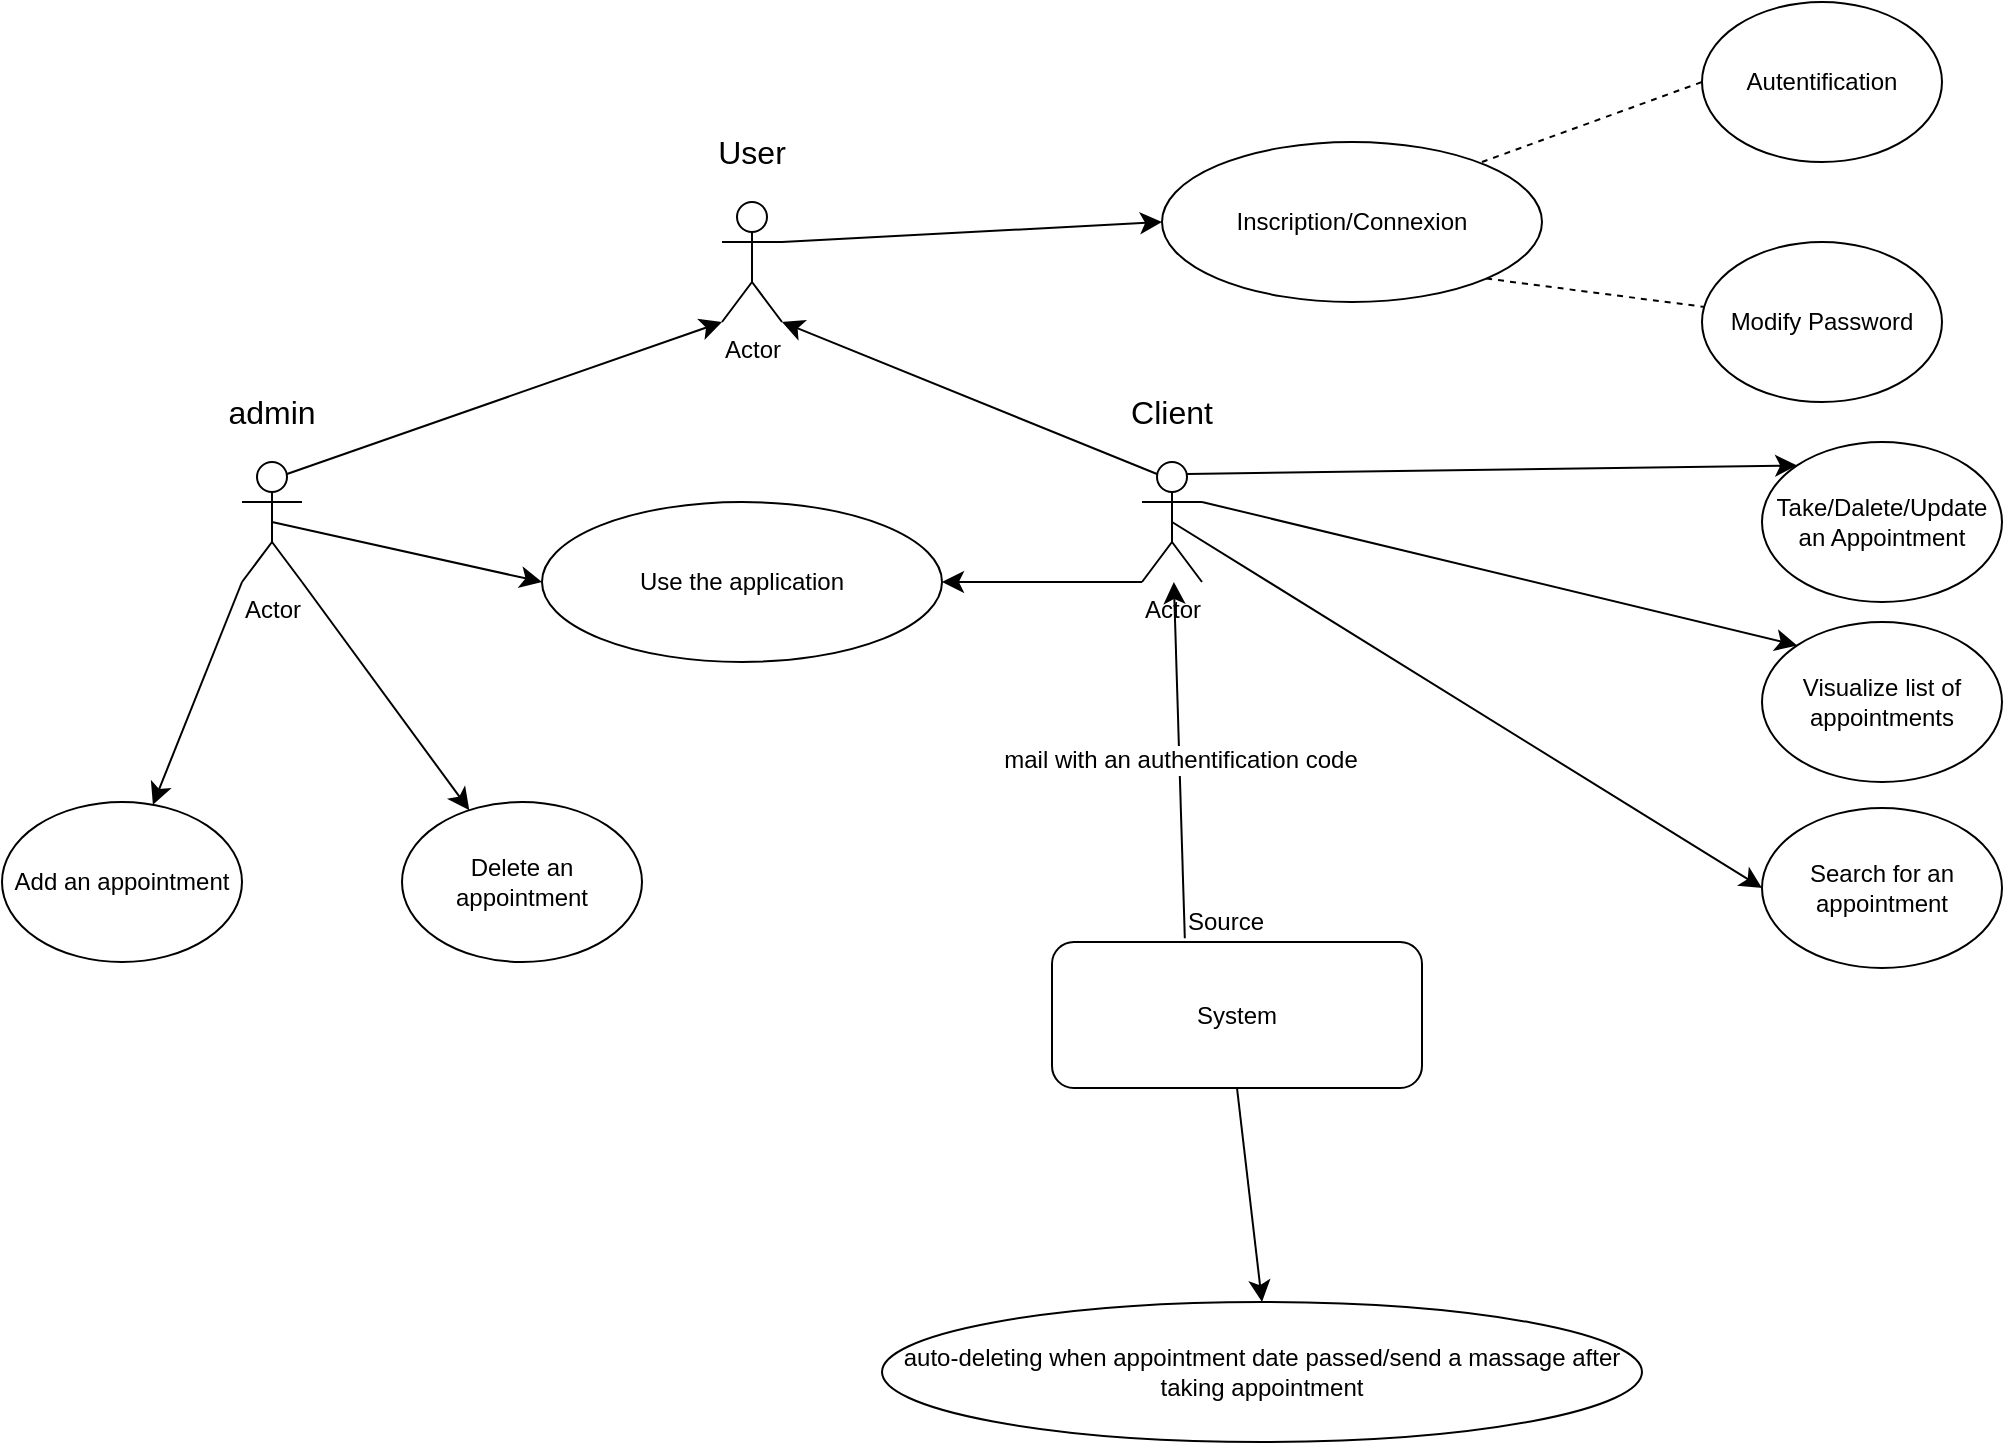 <mxfile version="24.2.2" type="github">
  <diagram name="Page-1" id="e7e014a7-5840-1c2e-5031-d8a46d1fe8dd">
    <mxGraphModel dx="714" dy="1231" grid="1" gridSize="10" guides="1" tooltips="1" connect="1" arrows="1" fold="1" page="1" pageScale="1" pageWidth="1169" pageHeight="826" background="none" math="0" shadow="0">
      <root>
        <mxCell id="0" />
        <mxCell id="1" parent="0" />
        <mxCell id="DnG9p90J1fAoUzaRt4j_-64" style="edgeStyle=none;curved=1;rounded=0;orthogonalLoop=1;jettySize=auto;html=1;exitX=1;exitY=0.333;exitDx=0;exitDy=0;exitPerimeter=0;entryX=0;entryY=0.5;entryDx=0;entryDy=0;fontSize=12;startSize=8;endSize=8;" edge="1" parent="1" source="DnG9p90J1fAoUzaRt4j_-42" target="DnG9p90J1fAoUzaRt4j_-63">
          <mxGeometry relative="1" as="geometry" />
        </mxCell>
        <mxCell id="DnG9p90J1fAoUzaRt4j_-42" value="Actor" style="shape=umlActor;verticalLabelPosition=bottom;verticalAlign=top;html=1;outlineConnect=0;" vertex="1" parent="1">
          <mxGeometry x="380" y="30" width="30" height="60" as="geometry" />
        </mxCell>
        <mxCell id="DnG9p90J1fAoUzaRt4j_-76" style="edgeStyle=none;curved=1;rounded=0;orthogonalLoop=1;jettySize=auto;html=1;exitX=0;exitY=1;exitDx=0;exitDy=0;exitPerimeter=0;fontSize=12;startSize=8;endSize=8;" edge="1" parent="1" source="DnG9p90J1fAoUzaRt4j_-44" target="DnG9p90J1fAoUzaRt4j_-75">
          <mxGeometry relative="1" as="geometry" />
        </mxCell>
        <mxCell id="DnG9p90J1fAoUzaRt4j_-79" style="edgeStyle=none;curved=1;rounded=0;orthogonalLoop=1;jettySize=auto;html=1;exitX=0.5;exitY=0.5;exitDx=0;exitDy=0;exitPerimeter=0;entryX=0;entryY=0.5;entryDx=0;entryDy=0;fontSize=12;startSize=8;endSize=8;" edge="1" parent="1" source="DnG9p90J1fAoUzaRt4j_-44" target="DnG9p90J1fAoUzaRt4j_-45">
          <mxGeometry relative="1" as="geometry" />
        </mxCell>
        <mxCell id="DnG9p90J1fAoUzaRt4j_-80" style="edgeStyle=none;curved=1;rounded=0;orthogonalLoop=1;jettySize=auto;html=1;exitX=1;exitY=1;exitDx=0;exitDy=0;exitPerimeter=0;fontSize=12;startSize=8;endSize=8;" edge="1" parent="1" source="DnG9p90J1fAoUzaRt4j_-44" target="DnG9p90J1fAoUzaRt4j_-77">
          <mxGeometry relative="1" as="geometry" />
        </mxCell>
        <mxCell id="DnG9p90J1fAoUzaRt4j_-44" value="Actor" style="shape=umlActor;verticalLabelPosition=bottom;verticalAlign=top;html=1;outlineConnect=0;" vertex="1" parent="1">
          <mxGeometry x="140" y="160" width="30" height="60" as="geometry" />
        </mxCell>
        <mxCell id="DnG9p90J1fAoUzaRt4j_-45" value="Use the application" style="ellipse;whiteSpace=wrap;html=1;" vertex="1" parent="1">
          <mxGeometry x="290" y="180" width="200" height="80" as="geometry" />
        </mxCell>
        <mxCell id="DnG9p90J1fAoUzaRt4j_-48" value="admin" style="text;html=1;align=center;verticalAlign=middle;whiteSpace=wrap;rounded=0;fontSize=16;" vertex="1" parent="1">
          <mxGeometry x="125" y="120" width="60" height="30" as="geometry" />
        </mxCell>
        <mxCell id="DnG9p90J1fAoUzaRt4j_-50" value="User" style="text;html=1;align=center;verticalAlign=middle;whiteSpace=wrap;rounded=0;fontSize=16;" vertex="1" parent="1">
          <mxGeometry x="365" y="-10" width="60" height="30" as="geometry" />
        </mxCell>
        <mxCell id="DnG9p90J1fAoUzaRt4j_-61" style="edgeStyle=none;curved=1;rounded=0;orthogonalLoop=1;jettySize=auto;html=1;exitX=0;exitY=1;exitDx=0;exitDy=0;exitPerimeter=0;entryX=1;entryY=0.5;entryDx=0;entryDy=0;fontSize=12;startSize=8;endSize=8;" edge="1" parent="1" source="DnG9p90J1fAoUzaRt4j_-51" target="DnG9p90J1fAoUzaRt4j_-45">
          <mxGeometry relative="1" as="geometry" />
        </mxCell>
        <mxCell id="DnG9p90J1fAoUzaRt4j_-72" style="edgeStyle=none;curved=1;rounded=0;orthogonalLoop=1;jettySize=auto;html=1;exitX=0.75;exitY=0.1;exitDx=0;exitDy=0;exitPerimeter=0;entryX=0;entryY=0;entryDx=0;entryDy=0;fontSize=12;startSize=8;endSize=8;" edge="1" parent="1" source="DnG9p90J1fAoUzaRt4j_-51" target="DnG9p90J1fAoUzaRt4j_-69">
          <mxGeometry relative="1" as="geometry" />
        </mxCell>
        <mxCell id="DnG9p90J1fAoUzaRt4j_-73" style="edgeStyle=none;curved=1;rounded=0;orthogonalLoop=1;jettySize=auto;html=1;exitX=1;exitY=0.333;exitDx=0;exitDy=0;exitPerimeter=0;entryX=0;entryY=0;entryDx=0;entryDy=0;fontSize=12;startSize=8;endSize=8;" edge="1" parent="1" source="DnG9p90J1fAoUzaRt4j_-51" target="DnG9p90J1fAoUzaRt4j_-71">
          <mxGeometry relative="1" as="geometry" />
        </mxCell>
        <mxCell id="DnG9p90J1fAoUzaRt4j_-74" style="edgeStyle=none;curved=1;rounded=0;orthogonalLoop=1;jettySize=auto;html=1;exitX=0.5;exitY=0.5;exitDx=0;exitDy=0;exitPerimeter=0;entryX=0;entryY=0.5;entryDx=0;entryDy=0;fontSize=12;startSize=8;endSize=8;" edge="1" parent="1" source="DnG9p90J1fAoUzaRt4j_-51" target="DnG9p90J1fAoUzaRt4j_-70">
          <mxGeometry relative="1" as="geometry" />
        </mxCell>
        <mxCell id="DnG9p90J1fAoUzaRt4j_-51" value="Actor" style="shape=umlActor;verticalLabelPosition=bottom;verticalAlign=top;html=1;outlineConnect=0;" vertex="1" parent="1">
          <mxGeometry x="590" y="160" width="30" height="60" as="geometry" />
        </mxCell>
        <mxCell id="DnG9p90J1fAoUzaRt4j_-57" style="edgeStyle=none;curved=1;rounded=0;orthogonalLoop=1;jettySize=auto;html=1;exitX=0.75;exitY=0.1;exitDx=0;exitDy=0;exitPerimeter=0;entryX=0;entryY=1;entryDx=0;entryDy=0;entryPerimeter=0;fontSize=12;startSize=8;endSize=8;" edge="1" parent="1" source="DnG9p90J1fAoUzaRt4j_-44" target="DnG9p90J1fAoUzaRt4j_-42">
          <mxGeometry relative="1" as="geometry" />
        </mxCell>
        <mxCell id="DnG9p90J1fAoUzaRt4j_-59" value="Client" style="text;html=1;align=center;verticalAlign=middle;whiteSpace=wrap;rounded=0;fontSize=16;" vertex="1" parent="1">
          <mxGeometry x="575" y="120" width="60" height="30" as="geometry" />
        </mxCell>
        <mxCell id="DnG9p90J1fAoUzaRt4j_-62" style="edgeStyle=none;curved=1;rounded=0;orthogonalLoop=1;jettySize=auto;html=1;exitX=0.25;exitY=0.1;exitDx=0;exitDy=0;exitPerimeter=0;entryX=1;entryY=1;entryDx=0;entryDy=0;entryPerimeter=0;fontSize=12;startSize=8;endSize=8;" edge="1" parent="1" source="DnG9p90J1fAoUzaRt4j_-51" target="DnG9p90J1fAoUzaRt4j_-42">
          <mxGeometry relative="1" as="geometry" />
        </mxCell>
        <mxCell id="DnG9p90J1fAoUzaRt4j_-63" value="Inscription/Connexion" style="ellipse;whiteSpace=wrap;html=1;" vertex="1" parent="1">
          <mxGeometry x="600" width="190" height="80" as="geometry" />
        </mxCell>
        <mxCell id="DnG9p90J1fAoUzaRt4j_-65" value="Modify Password" style="ellipse;whiteSpace=wrap;html=1;" vertex="1" parent="1">
          <mxGeometry x="870" y="50" width="120" height="80" as="geometry" />
        </mxCell>
        <mxCell id="DnG9p90J1fAoUzaRt4j_-66" value="Autentification" style="ellipse;whiteSpace=wrap;html=1;" vertex="1" parent="1">
          <mxGeometry x="870" y="-70" width="120" height="80" as="geometry" />
        </mxCell>
        <mxCell id="DnG9p90J1fAoUzaRt4j_-69" value="Take/Dalete/Update an Appointment" style="ellipse;whiteSpace=wrap;html=1;" vertex="1" parent="1">
          <mxGeometry x="900" y="150" width="120" height="80" as="geometry" />
        </mxCell>
        <mxCell id="DnG9p90J1fAoUzaRt4j_-70" value="Search for an appointment" style="ellipse;whiteSpace=wrap;html=1;" vertex="1" parent="1">
          <mxGeometry x="900" y="333" width="120" height="80" as="geometry" />
        </mxCell>
        <mxCell id="DnG9p90J1fAoUzaRt4j_-71" value="Visualize list of appointments" style="ellipse;whiteSpace=wrap;html=1;" vertex="1" parent="1">
          <mxGeometry x="900" y="240" width="120" height="80" as="geometry" />
        </mxCell>
        <mxCell id="DnG9p90J1fAoUzaRt4j_-75" value="Add an appointment" style="ellipse;whiteSpace=wrap;html=1;" vertex="1" parent="1">
          <mxGeometry x="20" y="330" width="120" height="80" as="geometry" />
        </mxCell>
        <mxCell id="DnG9p90J1fAoUzaRt4j_-77" value="Delete an appointment" style="ellipse;whiteSpace=wrap;html=1;" vertex="1" parent="1">
          <mxGeometry x="220" y="330" width="120" height="80" as="geometry" />
        </mxCell>
        <mxCell id="DnG9p90J1fAoUzaRt4j_-89" style="edgeStyle=none;curved=1;rounded=0;orthogonalLoop=1;jettySize=auto;html=1;exitX=0.5;exitY=1;exitDx=0;exitDy=0;entryX=0.5;entryY=0;entryDx=0;entryDy=0;fontSize=12;startSize=8;endSize=8;" edge="1" parent="1" source="DnG9p90J1fAoUzaRt4j_-82" target="DnG9p90J1fAoUzaRt4j_-83">
          <mxGeometry relative="1" as="geometry" />
        </mxCell>
        <mxCell id="DnG9p90J1fAoUzaRt4j_-82" value="System" style="rounded=1;whiteSpace=wrap;html=1;" vertex="1" parent="1">
          <mxGeometry x="545" y="400" width="185" height="73" as="geometry" />
        </mxCell>
        <mxCell id="DnG9p90J1fAoUzaRt4j_-83" value="auto-deleting when appointment date passed/send a massage after taking appointment" style="ellipse;whiteSpace=wrap;html=1;" vertex="1" parent="1">
          <mxGeometry x="460" y="580" width="380" height="70" as="geometry" />
        </mxCell>
        <mxCell id="DnG9p90J1fAoUzaRt4j_-90" value="" style="endArrow=classic;html=1;rounded=0;fontSize=12;startSize=8;endSize=8;curved=1;exitX=0.359;exitY=-0.026;exitDx=0;exitDy=0;exitPerimeter=0;" edge="1" parent="1" source="DnG9p90J1fAoUzaRt4j_-82" target="DnG9p90J1fAoUzaRt4j_-51">
          <mxGeometry relative="1" as="geometry">
            <mxPoint x="545" y="340" as="sourcePoint" />
            <mxPoint x="650" y="270" as="targetPoint" />
          </mxGeometry>
        </mxCell>
        <mxCell id="DnG9p90J1fAoUzaRt4j_-91" value="mail with an authentification code" style="edgeLabel;resizable=0;html=1;fontSize=12;;align=center;verticalAlign=middle;" connectable="0" vertex="1" parent="DnG9p90J1fAoUzaRt4j_-90">
          <mxGeometry relative="1" as="geometry" />
        </mxCell>
        <mxCell id="DnG9p90J1fAoUzaRt4j_-92" value="Source" style="edgeLabel;resizable=0;html=1;fontSize=12;;align=left;verticalAlign=bottom;" connectable="0" vertex="1" parent="DnG9p90J1fAoUzaRt4j_-90">
          <mxGeometry x="-1" relative="1" as="geometry" />
        </mxCell>
        <mxCell id="DnG9p90J1fAoUzaRt4j_-96" value="" style="endArrow=none;dashed=1;html=1;rounded=0;fontSize=12;startSize=8;endSize=8;curved=1;entryX=0;entryY=0.5;entryDx=0;entryDy=0;" edge="1" parent="1" target="DnG9p90J1fAoUzaRt4j_-66">
          <mxGeometry width="50" height="50" relative="1" as="geometry">
            <mxPoint x="760" y="10" as="sourcePoint" />
            <mxPoint x="810" y="-40" as="targetPoint" />
          </mxGeometry>
        </mxCell>
        <mxCell id="DnG9p90J1fAoUzaRt4j_-97" value="" style="endArrow=none;dashed=1;html=1;rounded=0;fontSize=12;startSize=8;endSize=8;curved=1;exitX=1;exitY=1;exitDx=0;exitDy=0;" edge="1" parent="1" source="DnG9p90J1fAoUzaRt4j_-63" target="DnG9p90J1fAoUzaRt4j_-65">
          <mxGeometry width="50" height="50" relative="1" as="geometry">
            <mxPoint x="770" y="80" as="sourcePoint" />
            <mxPoint x="880" y="40" as="targetPoint" />
          </mxGeometry>
        </mxCell>
      </root>
    </mxGraphModel>
  </diagram>
</mxfile>
